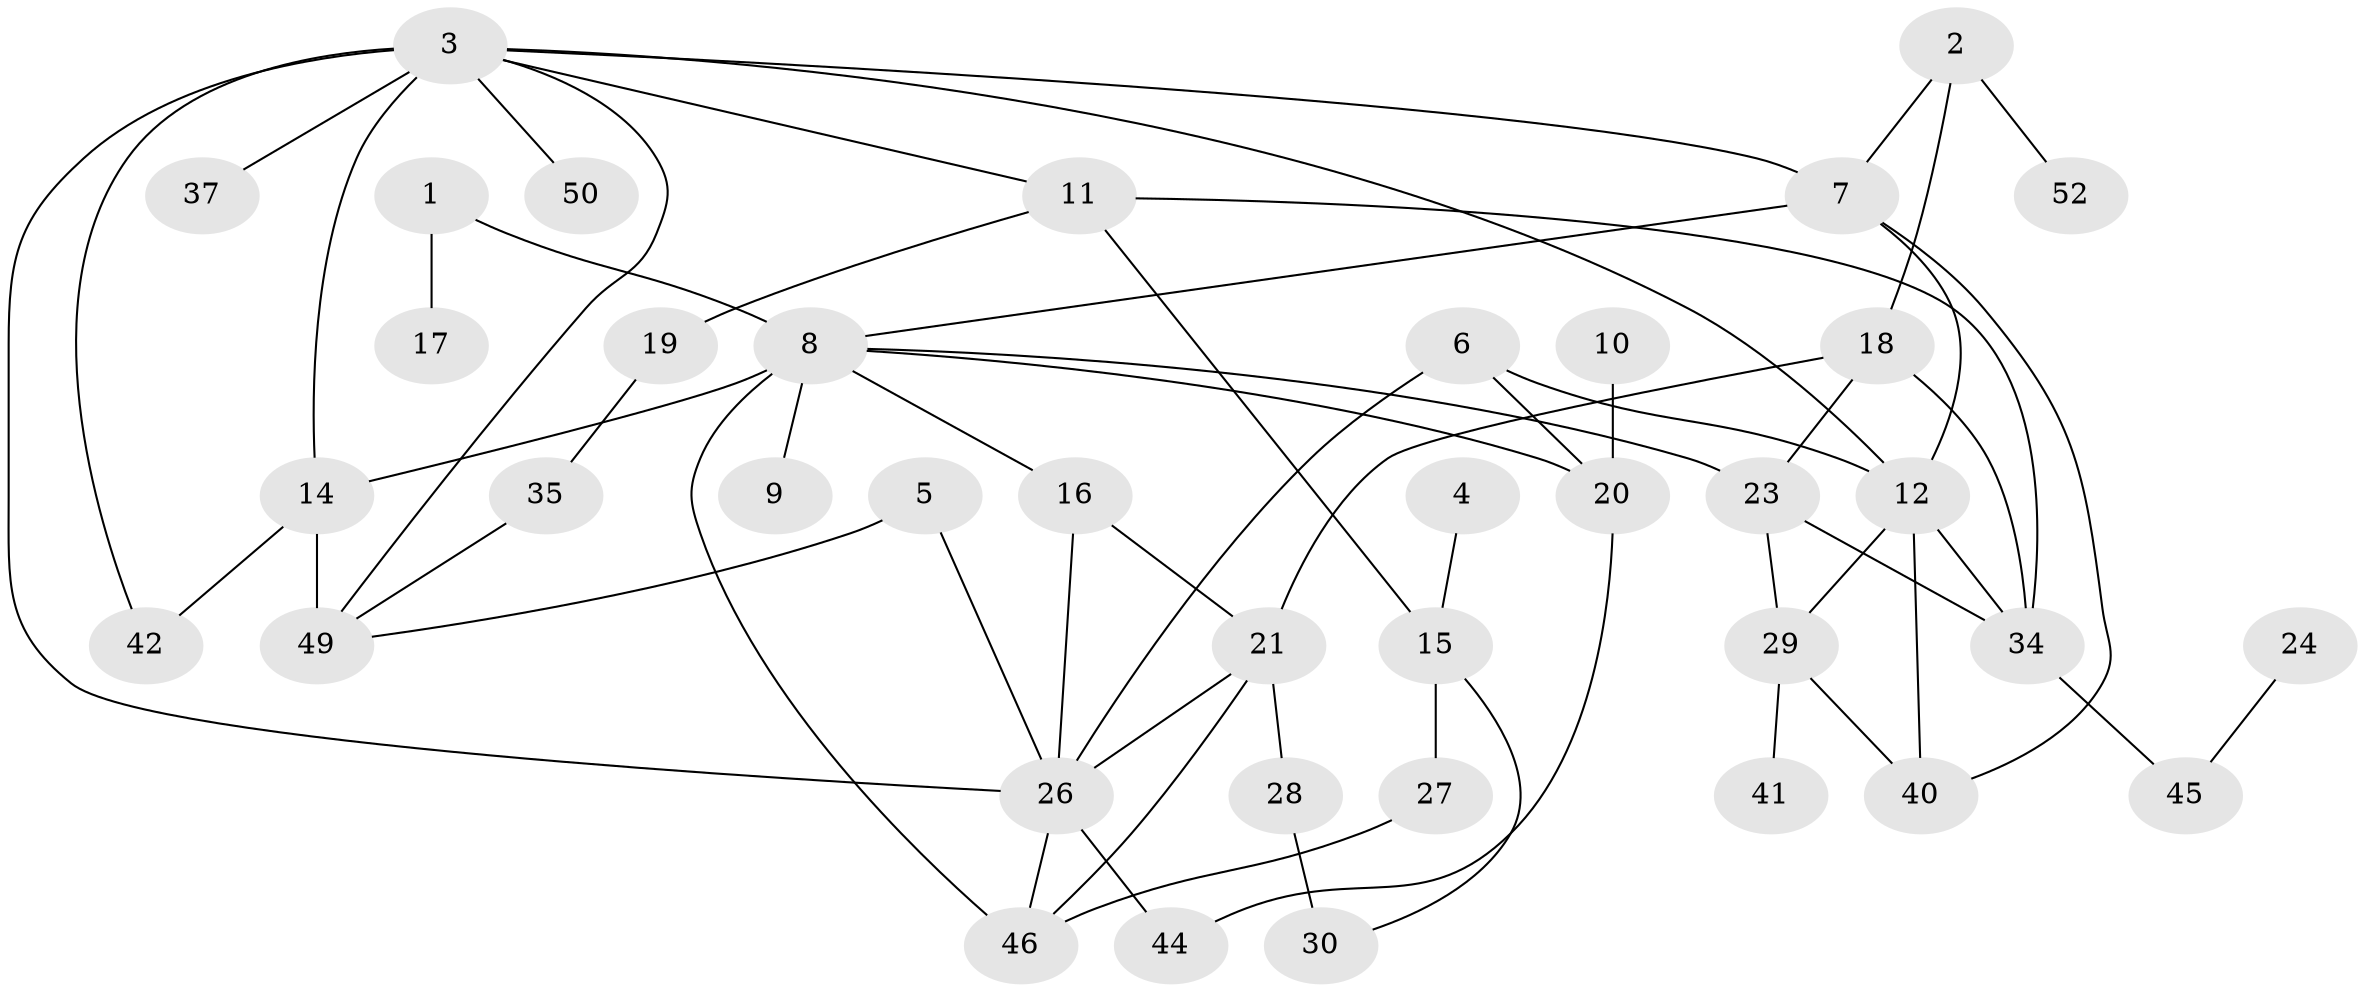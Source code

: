 // original degree distribution, {4: 0.12745098039215685, 1: 0.24509803921568626, 6: 0.0196078431372549, 3: 0.19607843137254902, 2: 0.21568627450980393, 0: 0.12745098039215685, 5: 0.058823529411764705, 7: 0.00980392156862745}
// Generated by graph-tools (version 1.1) at 2025/48/03/04/25 22:48:35]
// undirected, 39 vertices, 61 edges
graph export_dot {
  node [color=gray90,style=filled];
  1;
  2;
  3;
  4;
  5;
  6;
  7;
  8;
  9;
  10;
  11;
  12;
  14;
  15;
  16;
  17;
  18;
  19;
  20;
  21;
  23;
  24;
  26;
  27;
  28;
  29;
  30;
  34;
  35;
  37;
  40;
  41;
  42;
  44;
  45;
  46;
  49;
  50;
  52;
  1 -- 8 [weight=1.0];
  1 -- 17 [weight=2.0];
  2 -- 7 [weight=1.0];
  2 -- 18 [weight=1.0];
  2 -- 52 [weight=1.0];
  3 -- 7 [weight=1.0];
  3 -- 11 [weight=1.0];
  3 -- 12 [weight=1.0];
  3 -- 14 [weight=2.0];
  3 -- 26 [weight=1.0];
  3 -- 37 [weight=1.0];
  3 -- 42 [weight=1.0];
  3 -- 49 [weight=1.0];
  3 -- 50 [weight=1.0];
  4 -- 15 [weight=1.0];
  5 -- 26 [weight=1.0];
  5 -- 49 [weight=1.0];
  6 -- 12 [weight=1.0];
  6 -- 20 [weight=1.0];
  6 -- 26 [weight=1.0];
  7 -- 8 [weight=1.0];
  7 -- 12 [weight=1.0];
  7 -- 40 [weight=1.0];
  8 -- 9 [weight=1.0];
  8 -- 14 [weight=2.0];
  8 -- 16 [weight=1.0];
  8 -- 20 [weight=1.0];
  8 -- 23 [weight=1.0];
  8 -- 46 [weight=2.0];
  10 -- 20 [weight=1.0];
  11 -- 15 [weight=1.0];
  11 -- 19 [weight=1.0];
  11 -- 34 [weight=1.0];
  12 -- 29 [weight=1.0];
  12 -- 34 [weight=1.0];
  12 -- 40 [weight=1.0];
  14 -- 42 [weight=1.0];
  14 -- 49 [weight=4.0];
  15 -- 27 [weight=1.0];
  15 -- 30 [weight=1.0];
  16 -- 21 [weight=2.0];
  16 -- 26 [weight=1.0];
  18 -- 21 [weight=1.0];
  18 -- 23 [weight=1.0];
  18 -- 34 [weight=1.0];
  19 -- 35 [weight=1.0];
  20 -- 44 [weight=1.0];
  21 -- 26 [weight=2.0];
  21 -- 28 [weight=2.0];
  21 -- 46 [weight=1.0];
  23 -- 29 [weight=1.0];
  23 -- 34 [weight=1.0];
  24 -- 45 [weight=1.0];
  26 -- 44 [weight=1.0];
  26 -- 46 [weight=1.0];
  27 -- 46 [weight=1.0];
  28 -- 30 [weight=2.0];
  29 -- 40 [weight=1.0];
  29 -- 41 [weight=1.0];
  34 -- 45 [weight=1.0];
  35 -- 49 [weight=1.0];
}
